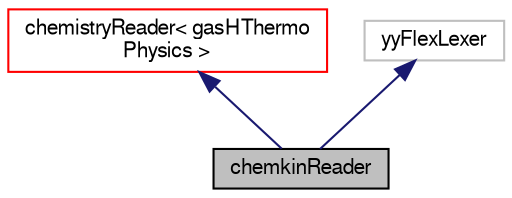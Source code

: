 digraph "chemkinReader"
{
  bgcolor="transparent";
  edge [fontname="FreeSans",fontsize="10",labelfontname="FreeSans",labelfontsize="10"];
  node [fontname="FreeSans",fontsize="10",shape=record];
  Node4 [label="chemkinReader",height=0.2,width=0.4,color="black", fillcolor="grey75", style="filled", fontcolor="black"];
  Node5 -> Node4 [dir="back",color="midnightblue",fontsize="10",style="solid",fontname="FreeSans"];
  Node5 [label="chemistryReader\< gasHThermo\lPhysics \>",height=0.2,width=0.4,color="red",URL="$a30102.html"];
  Node7 -> Node4 [dir="back",color="midnightblue",fontsize="10",style="solid",fontname="FreeSans"];
  Node7 [label="yyFlexLexer",height=0.2,width=0.4,color="grey75"];
}
